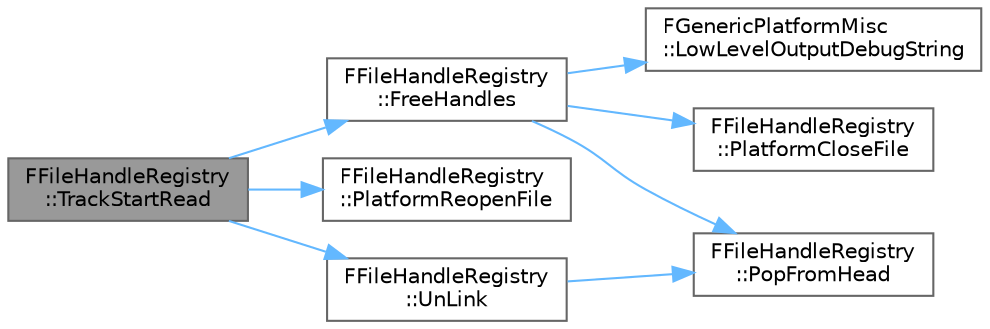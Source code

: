 digraph "FFileHandleRegistry::TrackStartRead"
{
 // INTERACTIVE_SVG=YES
 // LATEX_PDF_SIZE
  bgcolor="transparent";
  edge [fontname=Helvetica,fontsize=10,labelfontname=Helvetica,labelfontsize=10];
  node [fontname=Helvetica,fontsize=10,shape=box,height=0.2,width=0.4];
  rankdir="LR";
  Node1 [id="Node000001",label="FFileHandleRegistry\l::TrackStartRead",height=0.2,width=0.4,color="gray40", fillcolor="grey60", style="filled", fontcolor="black",tooltip=" "];
  Node1 -> Node2 [id="edge1_Node000001_Node000002",color="steelblue1",style="solid",tooltip=" "];
  Node2 [id="Node000002",label="FFileHandleRegistry\l::FreeHandles",height=0.2,width=0.4,color="grey40", fillcolor="white", style="filled",URL="$d1/dee/classFFileHandleRegistry.html#aa24f20a69a48f394a51fbce4396018c3",tooltip=" "];
  Node2 -> Node3 [id="edge2_Node000002_Node000003",color="steelblue1",style="solid",tooltip=" "];
  Node3 [id="Node000003",label="FGenericPlatformMisc\l::LowLevelOutputDebugString",height=0.2,width=0.4,color="grey40", fillcolor="white", style="filled",URL="$d1/de8/structFGenericPlatformMisc.html#ac888abcef27bc54a421f1aee449efc90",tooltip="Sends a message to a remote tool, and debugger consoles."];
  Node2 -> Node4 [id="edge3_Node000002_Node000004",color="steelblue1",style="solid",tooltip=" "];
  Node4 [id="Node000004",label="FFileHandleRegistry\l::PlatformCloseFile",height=0.2,width=0.4,color="grey40", fillcolor="white", style="filled",URL="$d1/dee/classFFileHandleRegistry.html#a3f4cab507dcd32ef8bb65cecd344670e",tooltip=" "];
  Node2 -> Node5 [id="edge4_Node000002_Node000005",color="steelblue1",style="solid",tooltip=" "];
  Node5 [id="Node000005",label="FFileHandleRegistry\l::PopFromHead",height=0.2,width=0.4,color="grey40", fillcolor="white", style="filled",URL="$d1/dee/classFFileHandleRegistry.html#ad0ab6001e57592f39f11b07737c4348a",tooltip=" "];
  Node1 -> Node6 [id="edge5_Node000001_Node000006",color="steelblue1",style="solid",tooltip=" "];
  Node6 [id="Node000006",label="FFileHandleRegistry\l::PlatformReopenFile",height=0.2,width=0.4,color="grey40", fillcolor="white", style="filled",URL="$d1/dee/classFFileHandleRegistry.html#a44d7e814728f4c2a8069101f8f4ce859",tooltip=" "];
  Node1 -> Node7 [id="edge6_Node000001_Node000007",color="steelblue1",style="solid",tooltip=" "];
  Node7 [id="Node000007",label="FFileHandleRegistry\l::UnLink",height=0.2,width=0.4,color="grey40", fillcolor="white", style="filled",URL="$d1/dee/classFFileHandleRegistry.html#a13f78a52160510cbb1eb1b9670b66ca6",tooltip=" "];
  Node7 -> Node5 [id="edge7_Node000007_Node000005",color="steelblue1",style="solid",tooltip=" "];
}
